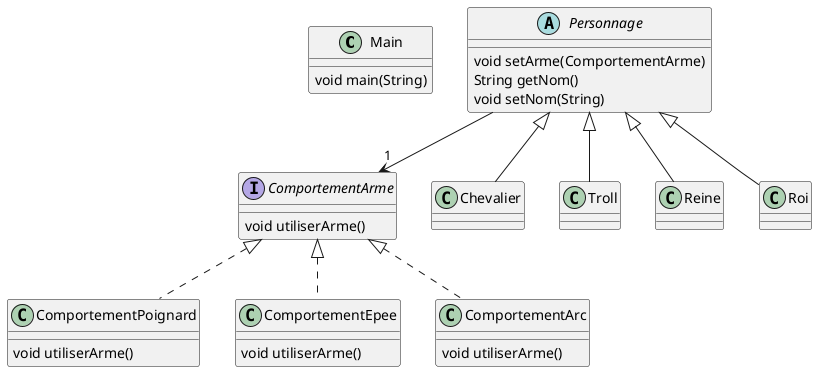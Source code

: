 @startuml

' definitions
' -----------

' package "jeu"
class Main
' end package

' package "personnages.comportements"
interface ComportementArme
' end package

' package "personnages.comportements.impl"
class ComportementPoignard
class ComportementEpee
class ComportementArc
' end package

' package "personnages"
abstract Personnage
class Chevalier
class Troll
class Reine
class Roi
' end package

' content
' -------

' Main:
Main : void main(String)

' ComportementEpee:
ComportementArme <|.. ComportementEpee
ComportementEpee : void utiliserArme()

' ComportementArc:
ComportementArme <|.. ComportementArc
ComportementArc : void utiliserArme()

' ComportementArme:
ComportementArme : void utiliserArme()

' Troll:
Personnage <|-- Troll

' ComportementPoignard:
ComportementArme <|.. ComportementPoignard
ComportementPoignard : void utiliserArme()

' Chevalier:
Personnage <|-- Chevalier

' Roi:
Personnage <|-- Roi

' Personnage:
Personnage --> "1" ComportementArme
Personnage : void setArme(ComportementArme)
Personnage : String getNom()
Personnage : void setNom(String)

' Reine:
Personnage <|-- Reine

@enduml
